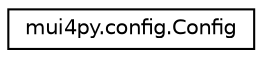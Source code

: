 digraph "Graphical Class Hierarchy"
{
 // LATEX_PDF_SIZE
  edge [fontname="Helvetica",fontsize="10",labelfontname="Helvetica",labelfontsize="10"];
  node [fontname="Helvetica",fontsize="10",shape=record];
  rankdir="LR";
  Node0 [label="mui4py.config.Config",height=0.2,width=0.4,color="black", fillcolor="white", style="filled",URL="$classmui4py_1_1config_1_1_config.html",tooltip=" "];
}
